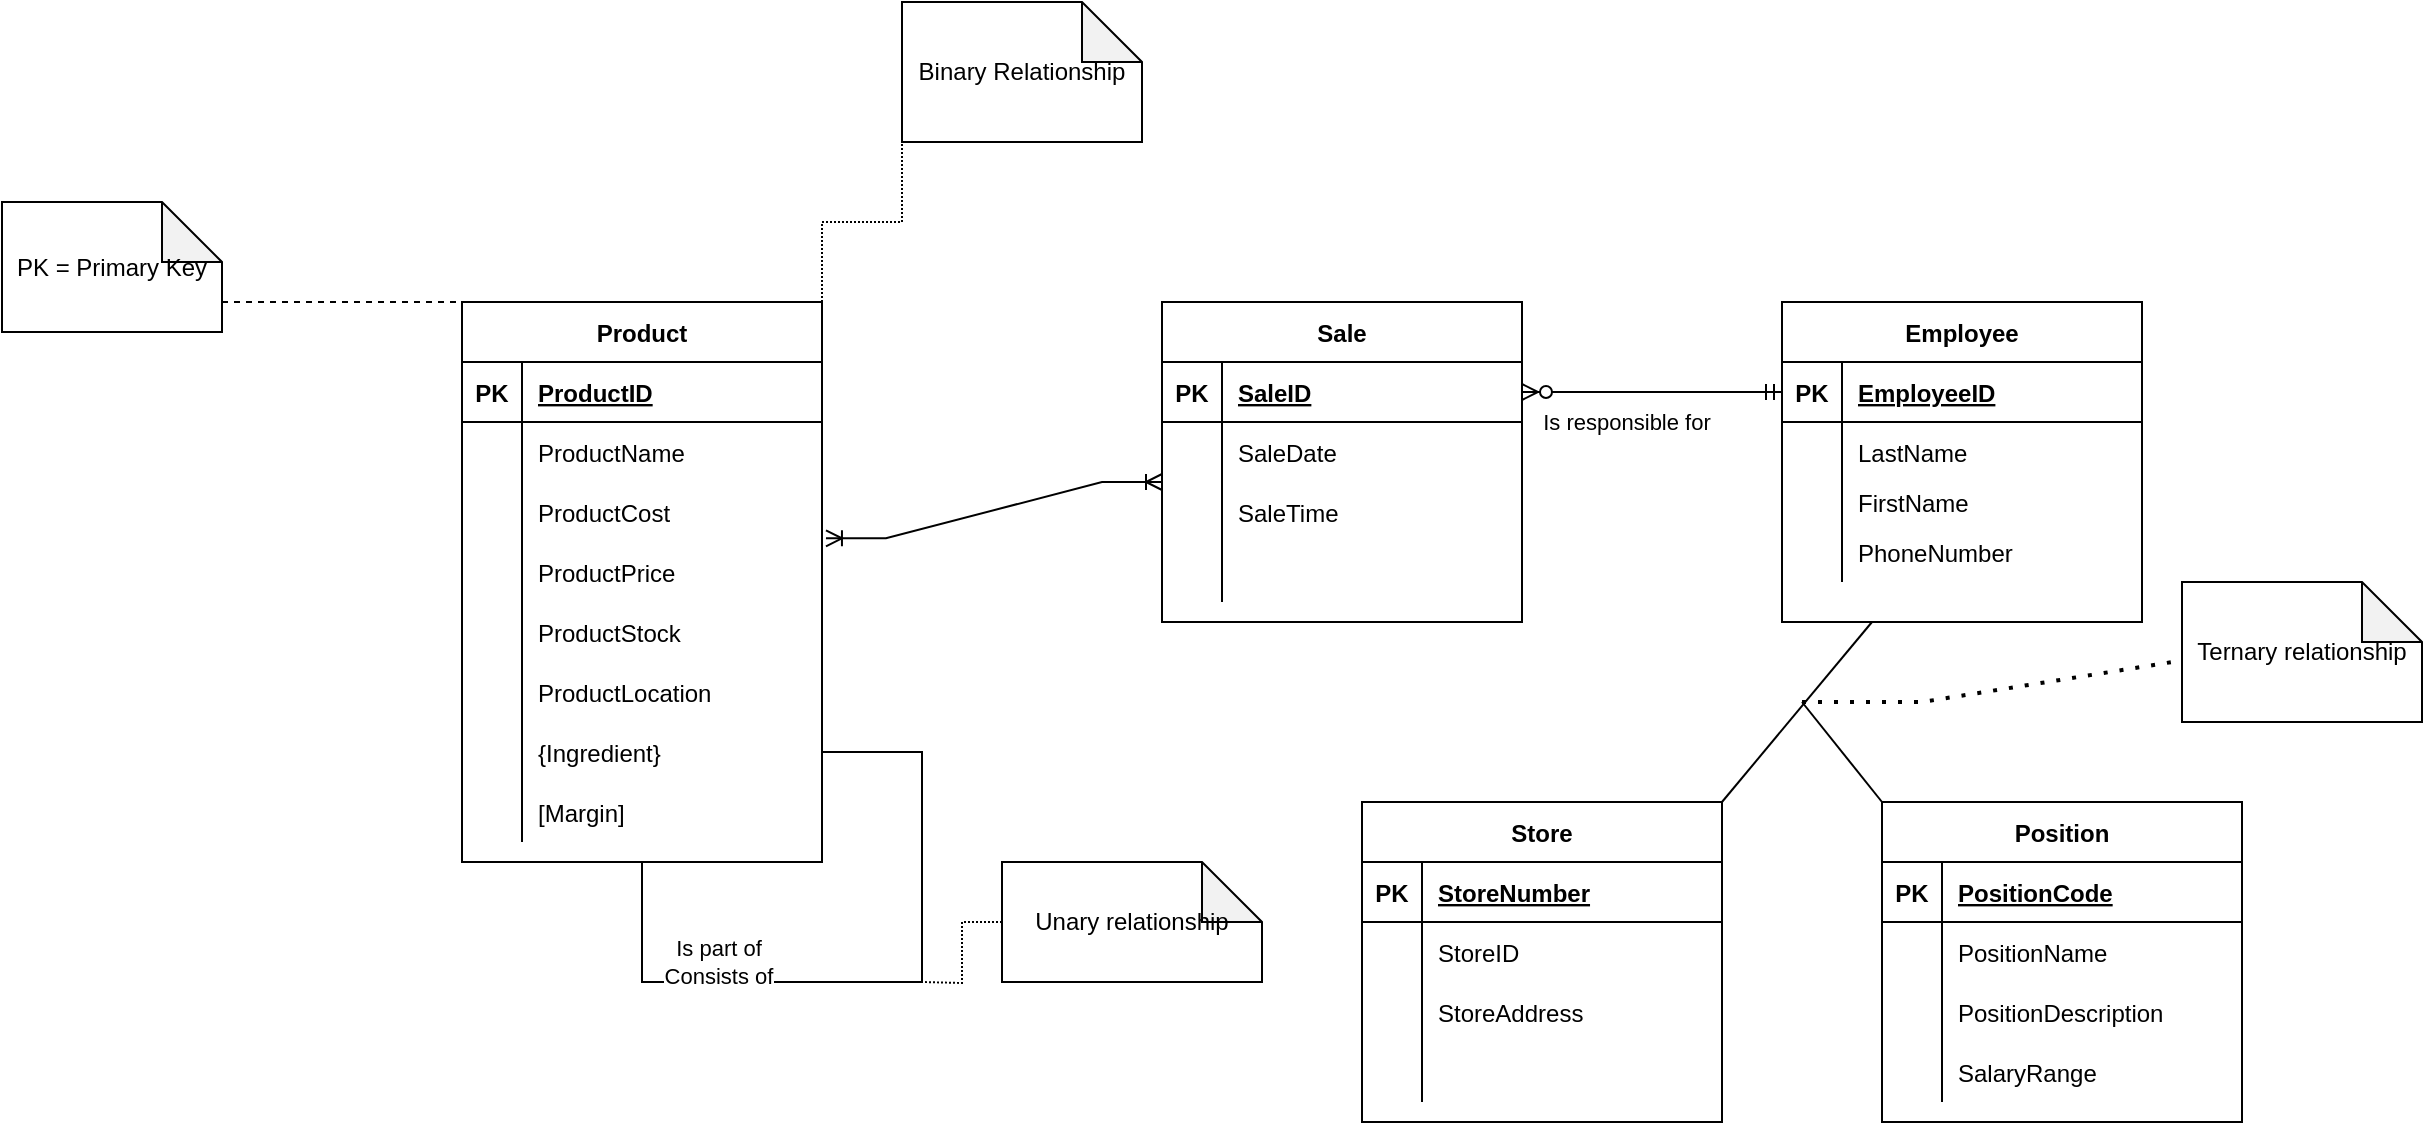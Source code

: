 <mxfile version="20.3.0" type="device"><diagram id="j9cDPjWxaXKabFxYfi6q" name="Page-1"><mxGraphModel dx="1718" dy="1021" grid="1" gridSize="10" guides="1" tooltips="1" connect="1" arrows="1" fold="1" page="1" pageScale="1" pageWidth="1100" pageHeight="850" math="0" shadow="0"><root><mxCell id="0"/><mxCell id="1" parent="0"/><mxCell id="HuI3lEC-vNSJNh6VsEPs-67" style="edgeStyle=orthogonalEdgeStyle;rounded=0;orthogonalLoop=1;jettySize=auto;html=1;exitX=1;exitY=0;exitDx=0;exitDy=0;entryX=0;entryY=1;entryDx=0;entryDy=0;entryPerimeter=0;dashed=1;dashPattern=1 1;endArrow=none;endFill=0;" edge="1" parent="1" source="gV1JILKFVXzToyGsrbmV-1" target="HuI3lEC-vNSJNh6VsEPs-23"><mxGeometry relative="1" as="geometry"/></mxCell><mxCell id="gV1JILKFVXzToyGsrbmV-1" value="Product" style="shape=table;startSize=30;container=1;collapsible=1;childLayout=tableLayout;fixedRows=1;rowLines=0;fontStyle=1;align=center;resizeLast=1;" parent="1" vertex="1"><mxGeometry x="450" y="240" width="180" height="280" as="geometry"/></mxCell><mxCell id="gV1JILKFVXzToyGsrbmV-2" value="" style="shape=tableRow;horizontal=0;startSize=0;swimlaneHead=0;swimlaneBody=0;fillColor=none;collapsible=0;dropTarget=0;points=[[0,0.5],[1,0.5]];portConstraint=eastwest;top=0;left=0;right=0;bottom=1;" parent="gV1JILKFVXzToyGsrbmV-1" vertex="1"><mxGeometry y="30" width="180" height="30" as="geometry"/></mxCell><mxCell id="gV1JILKFVXzToyGsrbmV-3" value="PK" style="shape=partialRectangle;connectable=0;fillColor=none;top=0;left=0;bottom=0;right=0;fontStyle=1;overflow=hidden;" parent="gV1JILKFVXzToyGsrbmV-2" vertex="1"><mxGeometry width="30" height="30" as="geometry"><mxRectangle width="30" height="30" as="alternateBounds"/></mxGeometry></mxCell><mxCell id="gV1JILKFVXzToyGsrbmV-4" value="ProductID" style="shape=partialRectangle;connectable=0;fillColor=none;top=0;left=0;bottom=0;right=0;align=left;spacingLeft=6;fontStyle=5;overflow=hidden;" parent="gV1JILKFVXzToyGsrbmV-2" vertex="1"><mxGeometry x="30" width="150" height="30" as="geometry"><mxRectangle width="150" height="30" as="alternateBounds"/></mxGeometry></mxCell><mxCell id="gV1JILKFVXzToyGsrbmV-5" value="" style="shape=tableRow;horizontal=0;startSize=0;swimlaneHead=0;swimlaneBody=0;fillColor=none;collapsible=0;dropTarget=0;points=[[0,0.5],[1,0.5]];portConstraint=eastwest;top=0;left=0;right=0;bottom=0;" parent="gV1JILKFVXzToyGsrbmV-1" vertex="1"><mxGeometry y="60" width="180" height="30" as="geometry"/></mxCell><mxCell id="gV1JILKFVXzToyGsrbmV-6" value="" style="shape=partialRectangle;connectable=0;fillColor=none;top=0;left=0;bottom=0;right=0;editable=1;overflow=hidden;" parent="gV1JILKFVXzToyGsrbmV-5" vertex="1"><mxGeometry width="30" height="30" as="geometry"><mxRectangle width="30" height="30" as="alternateBounds"/></mxGeometry></mxCell><mxCell id="gV1JILKFVXzToyGsrbmV-7" value="ProductName" style="shape=partialRectangle;connectable=0;fillColor=none;top=0;left=0;bottom=0;right=0;align=left;spacingLeft=6;overflow=hidden;" parent="gV1JILKFVXzToyGsrbmV-5" vertex="1"><mxGeometry x="30" width="150" height="30" as="geometry"><mxRectangle width="150" height="30" as="alternateBounds"/></mxGeometry></mxCell><mxCell id="gV1JILKFVXzToyGsrbmV-8" value="" style="shape=tableRow;horizontal=0;startSize=0;swimlaneHead=0;swimlaneBody=0;fillColor=none;collapsible=0;dropTarget=0;points=[[0,0.5],[1,0.5]];portConstraint=eastwest;top=0;left=0;right=0;bottom=0;" parent="gV1JILKFVXzToyGsrbmV-1" vertex="1"><mxGeometry y="90" width="180" height="30" as="geometry"/></mxCell><mxCell id="gV1JILKFVXzToyGsrbmV-9" value="" style="shape=partialRectangle;connectable=0;fillColor=none;top=0;left=0;bottom=0;right=0;editable=1;overflow=hidden;" parent="gV1JILKFVXzToyGsrbmV-8" vertex="1"><mxGeometry width="30" height="30" as="geometry"><mxRectangle width="30" height="30" as="alternateBounds"/></mxGeometry></mxCell><mxCell id="gV1JILKFVXzToyGsrbmV-10" value="ProductCost" style="shape=partialRectangle;connectable=0;fillColor=none;top=0;left=0;bottom=0;right=0;align=left;spacingLeft=6;overflow=hidden;" parent="gV1JILKFVXzToyGsrbmV-8" vertex="1"><mxGeometry x="30" width="150" height="30" as="geometry"><mxRectangle width="150" height="30" as="alternateBounds"/></mxGeometry></mxCell><mxCell id="gV1JILKFVXzToyGsrbmV-11" value="" style="shape=tableRow;horizontal=0;startSize=0;swimlaneHead=0;swimlaneBody=0;fillColor=none;collapsible=0;dropTarget=0;points=[[0,0.5],[1,0.5]];portConstraint=eastwest;top=0;left=0;right=0;bottom=0;" parent="gV1JILKFVXzToyGsrbmV-1" vertex="1"><mxGeometry y="120" width="180" height="30" as="geometry"/></mxCell><mxCell id="gV1JILKFVXzToyGsrbmV-12" value="" style="shape=partialRectangle;connectable=0;fillColor=none;top=0;left=0;bottom=0;right=0;editable=1;overflow=hidden;" parent="gV1JILKFVXzToyGsrbmV-11" vertex="1"><mxGeometry width="30" height="30" as="geometry"><mxRectangle width="30" height="30" as="alternateBounds"/></mxGeometry></mxCell><mxCell id="gV1JILKFVXzToyGsrbmV-13" value="ProductPrice" style="shape=partialRectangle;connectable=0;fillColor=none;top=0;left=0;bottom=0;right=0;align=left;spacingLeft=6;overflow=hidden;" parent="gV1JILKFVXzToyGsrbmV-11" vertex="1"><mxGeometry x="30" width="150" height="30" as="geometry"><mxRectangle width="150" height="30" as="alternateBounds"/></mxGeometry></mxCell><mxCell id="gV1JILKFVXzToyGsrbmV-14" style="shape=tableRow;horizontal=0;startSize=0;swimlaneHead=0;swimlaneBody=0;fillColor=none;collapsible=0;dropTarget=0;points=[[0,0.5],[1,0.5]];portConstraint=eastwest;top=0;left=0;right=0;bottom=0;" parent="gV1JILKFVXzToyGsrbmV-1" vertex="1"><mxGeometry y="150" width="180" height="30" as="geometry"/></mxCell><mxCell id="gV1JILKFVXzToyGsrbmV-15" style="shape=partialRectangle;connectable=0;fillColor=none;top=0;left=0;bottom=0;right=0;editable=1;overflow=hidden;" parent="gV1JILKFVXzToyGsrbmV-14" vertex="1"><mxGeometry width="30" height="30" as="geometry"><mxRectangle width="30" height="30" as="alternateBounds"/></mxGeometry></mxCell><mxCell id="gV1JILKFVXzToyGsrbmV-16" value="ProductStock" style="shape=partialRectangle;connectable=0;fillColor=none;top=0;left=0;bottom=0;right=0;align=left;spacingLeft=6;overflow=hidden;" parent="gV1JILKFVXzToyGsrbmV-14" vertex="1"><mxGeometry x="30" width="150" height="30" as="geometry"><mxRectangle width="150" height="30" as="alternateBounds"/></mxGeometry></mxCell><mxCell id="gV1JILKFVXzToyGsrbmV-17" style="shape=tableRow;horizontal=0;startSize=0;swimlaneHead=0;swimlaneBody=0;fillColor=none;collapsible=0;dropTarget=0;points=[[0,0.5],[1,0.5]];portConstraint=eastwest;top=0;left=0;right=0;bottom=0;" parent="gV1JILKFVXzToyGsrbmV-1" vertex="1"><mxGeometry y="180" width="180" height="30" as="geometry"/></mxCell><mxCell id="gV1JILKFVXzToyGsrbmV-18" style="shape=partialRectangle;connectable=0;fillColor=none;top=0;left=0;bottom=0;right=0;editable=1;overflow=hidden;" parent="gV1JILKFVXzToyGsrbmV-17" vertex="1"><mxGeometry width="30" height="30" as="geometry"><mxRectangle width="30" height="30" as="alternateBounds"/></mxGeometry></mxCell><mxCell id="gV1JILKFVXzToyGsrbmV-19" value="ProductLocation" style="shape=partialRectangle;connectable=0;fillColor=none;top=0;left=0;bottom=0;right=0;align=left;spacingLeft=6;overflow=hidden;" parent="gV1JILKFVXzToyGsrbmV-17" vertex="1"><mxGeometry x="30" width="150" height="30" as="geometry"><mxRectangle width="150" height="30" as="alternateBounds"/></mxGeometry></mxCell><mxCell id="HuI3lEC-vNSJNh6VsEPs-24" style="edgeStyle=orthogonalEdgeStyle;rounded=0;orthogonalLoop=1;jettySize=auto;html=1;exitX=1;exitY=0.5;exitDx=0;exitDy=0;entryX=0.5;entryY=1;entryDx=0;entryDy=0;endArrow=none;endFill=0;" edge="1" parent="gV1JILKFVXzToyGsrbmV-1" source="HuI3lEC-vNSJNh6VsEPs-3" target="gV1JILKFVXzToyGsrbmV-1"><mxGeometry relative="1" as="geometry"><Array as="points"><mxPoint x="230" y="225"/><mxPoint x="230" y="340"/><mxPoint x="90" y="340"/></Array></mxGeometry></mxCell><mxCell id="HuI3lEC-vNSJNh6VsEPs-25" value="Is part of&lt;br&gt;Consists of" style="edgeLabel;html=1;align=center;verticalAlign=middle;resizable=0;points=[];" vertex="1" connectable="0" parent="HuI3lEC-vNSJNh6VsEPs-24"><mxGeometry x="0.463" y="2" relative="1" as="geometry"><mxPoint y="-12" as="offset"/></mxGeometry></mxCell><mxCell id="HuI3lEC-vNSJNh6VsEPs-3" style="shape=tableRow;horizontal=0;startSize=0;swimlaneHead=0;swimlaneBody=0;fillColor=none;collapsible=0;dropTarget=0;points=[[0,0.5],[1,0.5]];portConstraint=eastwest;top=0;left=0;right=0;bottom=0;" vertex="1" parent="gV1JILKFVXzToyGsrbmV-1"><mxGeometry y="210" width="180" height="30" as="geometry"/></mxCell><mxCell id="HuI3lEC-vNSJNh6VsEPs-4" style="shape=partialRectangle;connectable=0;fillColor=none;top=0;left=0;bottom=0;right=0;editable=1;overflow=hidden;" vertex="1" parent="HuI3lEC-vNSJNh6VsEPs-3"><mxGeometry width="30" height="30" as="geometry"><mxRectangle width="30" height="30" as="alternateBounds"/></mxGeometry></mxCell><mxCell id="HuI3lEC-vNSJNh6VsEPs-5" value="{Ingredient}" style="shape=partialRectangle;connectable=0;fillColor=none;top=0;left=0;bottom=0;right=0;align=left;spacingLeft=6;overflow=hidden;" vertex="1" parent="HuI3lEC-vNSJNh6VsEPs-3"><mxGeometry x="30" width="150" height="30" as="geometry"><mxRectangle width="150" height="30" as="alternateBounds"/></mxGeometry></mxCell><mxCell id="HuI3lEC-vNSJNh6VsEPs-6" style="shape=tableRow;horizontal=0;startSize=0;swimlaneHead=0;swimlaneBody=0;fillColor=none;collapsible=0;dropTarget=0;points=[[0,0.5],[1,0.5]];portConstraint=eastwest;top=0;left=0;right=0;bottom=0;" vertex="1" parent="gV1JILKFVXzToyGsrbmV-1"><mxGeometry y="240" width="180" height="30" as="geometry"/></mxCell><mxCell id="HuI3lEC-vNSJNh6VsEPs-7" style="shape=partialRectangle;connectable=0;fillColor=none;top=0;left=0;bottom=0;right=0;editable=1;overflow=hidden;" vertex="1" parent="HuI3lEC-vNSJNh6VsEPs-6"><mxGeometry width="30" height="30" as="geometry"><mxRectangle width="30" height="30" as="alternateBounds"/></mxGeometry></mxCell><mxCell id="HuI3lEC-vNSJNh6VsEPs-8" value="[Margin]" style="shape=partialRectangle;connectable=0;fillColor=none;top=0;left=0;bottom=0;right=0;align=left;spacingLeft=6;overflow=hidden;" vertex="1" parent="HuI3lEC-vNSJNh6VsEPs-6"><mxGeometry x="30" width="150" height="30" as="geometry"><mxRectangle width="150" height="30" as="alternateBounds"/></mxGeometry></mxCell><mxCell id="HuI3lEC-vNSJNh6VsEPs-1" value="PK = Primary Key" style="shape=note;whiteSpace=wrap;html=1;backgroundOutline=1;darkOpacity=0.05;" vertex="1" parent="1"><mxGeometry x="220" y="190" width="110" height="65" as="geometry"/></mxCell><mxCell id="HuI3lEC-vNSJNh6VsEPs-2" style="edgeStyle=orthogonalEdgeStyle;rounded=0;orthogonalLoop=1;jettySize=auto;html=1;exitX=0;exitY=0.5;exitDx=0;exitDy=0;entryX=0;entryY=0;entryDx=110;entryDy=47.5;entryPerimeter=0;dashed=1;endArrow=none;endFill=0;" edge="1" parent="1" source="gV1JILKFVXzToyGsrbmV-2" target="HuI3lEC-vNSJNh6VsEPs-1"><mxGeometry relative="1" as="geometry"><Array as="points"><mxPoint x="450" y="240"/><mxPoint x="330" y="240"/></Array></mxGeometry></mxCell><mxCell id="HuI3lEC-vNSJNh6VsEPs-9" value="Sale" style="shape=table;startSize=30;container=1;collapsible=1;childLayout=tableLayout;fixedRows=1;rowLines=0;fontStyle=1;align=center;resizeLast=1;" vertex="1" parent="1"><mxGeometry x="800" y="240" width="180" height="160" as="geometry"/></mxCell><mxCell id="HuI3lEC-vNSJNh6VsEPs-10" value="" style="shape=tableRow;horizontal=0;startSize=0;swimlaneHead=0;swimlaneBody=0;fillColor=none;collapsible=0;dropTarget=0;points=[[0,0.5],[1,0.5]];portConstraint=eastwest;top=0;left=0;right=0;bottom=1;" vertex="1" parent="HuI3lEC-vNSJNh6VsEPs-9"><mxGeometry y="30" width="180" height="30" as="geometry"/></mxCell><mxCell id="HuI3lEC-vNSJNh6VsEPs-11" value="PK" style="shape=partialRectangle;connectable=0;fillColor=none;top=0;left=0;bottom=0;right=0;fontStyle=1;overflow=hidden;" vertex="1" parent="HuI3lEC-vNSJNh6VsEPs-10"><mxGeometry width="30" height="30" as="geometry"><mxRectangle width="30" height="30" as="alternateBounds"/></mxGeometry></mxCell><mxCell id="HuI3lEC-vNSJNh6VsEPs-12" value="SaleID" style="shape=partialRectangle;connectable=0;fillColor=none;top=0;left=0;bottom=0;right=0;align=left;spacingLeft=6;fontStyle=5;overflow=hidden;" vertex="1" parent="HuI3lEC-vNSJNh6VsEPs-10"><mxGeometry x="30" width="150" height="30" as="geometry"><mxRectangle width="150" height="30" as="alternateBounds"/></mxGeometry></mxCell><mxCell id="HuI3lEC-vNSJNh6VsEPs-13" value="" style="shape=tableRow;horizontal=0;startSize=0;swimlaneHead=0;swimlaneBody=0;fillColor=none;collapsible=0;dropTarget=0;points=[[0,0.5],[1,0.5]];portConstraint=eastwest;top=0;left=0;right=0;bottom=0;" vertex="1" parent="HuI3lEC-vNSJNh6VsEPs-9"><mxGeometry y="60" width="180" height="30" as="geometry"/></mxCell><mxCell id="HuI3lEC-vNSJNh6VsEPs-14" value="" style="shape=partialRectangle;connectable=0;fillColor=none;top=0;left=0;bottom=0;right=0;editable=1;overflow=hidden;" vertex="1" parent="HuI3lEC-vNSJNh6VsEPs-13"><mxGeometry width="30" height="30" as="geometry"><mxRectangle width="30" height="30" as="alternateBounds"/></mxGeometry></mxCell><mxCell id="HuI3lEC-vNSJNh6VsEPs-15" value="SaleDate" style="shape=partialRectangle;connectable=0;fillColor=none;top=0;left=0;bottom=0;right=0;align=left;spacingLeft=6;overflow=hidden;" vertex="1" parent="HuI3lEC-vNSJNh6VsEPs-13"><mxGeometry x="30" width="150" height="30" as="geometry"><mxRectangle width="150" height="30" as="alternateBounds"/></mxGeometry></mxCell><mxCell id="HuI3lEC-vNSJNh6VsEPs-16" value="" style="shape=tableRow;horizontal=0;startSize=0;swimlaneHead=0;swimlaneBody=0;fillColor=none;collapsible=0;dropTarget=0;points=[[0,0.5],[1,0.5]];portConstraint=eastwest;top=0;left=0;right=0;bottom=0;" vertex="1" parent="HuI3lEC-vNSJNh6VsEPs-9"><mxGeometry y="90" width="180" height="30" as="geometry"/></mxCell><mxCell id="HuI3lEC-vNSJNh6VsEPs-17" value="" style="shape=partialRectangle;connectable=0;fillColor=none;top=0;left=0;bottom=0;right=0;editable=1;overflow=hidden;" vertex="1" parent="HuI3lEC-vNSJNh6VsEPs-16"><mxGeometry width="30" height="30" as="geometry"><mxRectangle width="30" height="30" as="alternateBounds"/></mxGeometry></mxCell><mxCell id="HuI3lEC-vNSJNh6VsEPs-18" value="SaleTime" style="shape=partialRectangle;connectable=0;fillColor=none;top=0;left=0;bottom=0;right=0;align=left;spacingLeft=6;overflow=hidden;" vertex="1" parent="HuI3lEC-vNSJNh6VsEPs-16"><mxGeometry x="30" width="150" height="30" as="geometry"><mxRectangle width="150" height="30" as="alternateBounds"/></mxGeometry></mxCell><mxCell id="HuI3lEC-vNSJNh6VsEPs-19" value="" style="shape=tableRow;horizontal=0;startSize=0;swimlaneHead=0;swimlaneBody=0;fillColor=none;collapsible=0;dropTarget=0;points=[[0,0.5],[1,0.5]];portConstraint=eastwest;top=0;left=0;right=0;bottom=0;" vertex="1" parent="HuI3lEC-vNSJNh6VsEPs-9"><mxGeometry y="120" width="180" height="30" as="geometry"/></mxCell><mxCell id="HuI3lEC-vNSJNh6VsEPs-20" value="" style="shape=partialRectangle;connectable=0;fillColor=none;top=0;left=0;bottom=0;right=0;editable=1;overflow=hidden;" vertex="1" parent="HuI3lEC-vNSJNh6VsEPs-19"><mxGeometry width="30" height="30" as="geometry"><mxRectangle width="30" height="30" as="alternateBounds"/></mxGeometry></mxCell><mxCell id="HuI3lEC-vNSJNh6VsEPs-21" value="" style="shape=partialRectangle;connectable=0;fillColor=none;top=0;left=0;bottom=0;right=0;align=left;spacingLeft=6;overflow=hidden;" vertex="1" parent="HuI3lEC-vNSJNh6VsEPs-19"><mxGeometry x="30" width="150" height="30" as="geometry"><mxRectangle width="150" height="30" as="alternateBounds"/></mxGeometry></mxCell><mxCell id="HuI3lEC-vNSJNh6VsEPs-23" value="Binary Relationship" style="shape=note;whiteSpace=wrap;html=1;backgroundOutline=1;darkOpacity=0.05;" vertex="1" parent="1"><mxGeometry x="670" y="90" width="120" height="70" as="geometry"/></mxCell><mxCell id="HuI3lEC-vNSJNh6VsEPs-27" style="edgeStyle=orthogonalEdgeStyle;rounded=0;orthogonalLoop=1;jettySize=auto;html=1;exitX=0;exitY=0.5;exitDx=0;exitDy=0;exitPerimeter=0;endArrow=none;endFill=0;dashed=1;dashPattern=1 1;" edge="1" parent="1" source="HuI3lEC-vNSJNh6VsEPs-26"><mxGeometry relative="1" as="geometry"><mxPoint x="680" y="580" as="targetPoint"/></mxGeometry></mxCell><mxCell id="HuI3lEC-vNSJNh6VsEPs-26" value="Unary relationship" style="shape=note;whiteSpace=wrap;html=1;backgroundOutline=1;darkOpacity=0.05;" vertex="1" parent="1"><mxGeometry x="720" y="520" width="130" height="60" as="geometry"/></mxCell><mxCell id="HuI3lEC-vNSJNh6VsEPs-28" value="Store" style="shape=table;startSize=30;container=1;collapsible=1;childLayout=tableLayout;fixedRows=1;rowLines=0;fontStyle=1;align=center;resizeLast=1;" vertex="1" parent="1"><mxGeometry x="900" y="490" width="180" height="160" as="geometry"/></mxCell><mxCell id="HuI3lEC-vNSJNh6VsEPs-29" value="" style="shape=tableRow;horizontal=0;startSize=0;swimlaneHead=0;swimlaneBody=0;fillColor=none;collapsible=0;dropTarget=0;points=[[0,0.5],[1,0.5]];portConstraint=eastwest;top=0;left=0;right=0;bottom=1;" vertex="1" parent="HuI3lEC-vNSJNh6VsEPs-28"><mxGeometry y="30" width="180" height="30" as="geometry"/></mxCell><mxCell id="HuI3lEC-vNSJNh6VsEPs-30" value="PK" style="shape=partialRectangle;connectable=0;fillColor=none;top=0;left=0;bottom=0;right=0;fontStyle=1;overflow=hidden;" vertex="1" parent="HuI3lEC-vNSJNh6VsEPs-29"><mxGeometry width="30" height="30" as="geometry"><mxRectangle width="30" height="30" as="alternateBounds"/></mxGeometry></mxCell><mxCell id="HuI3lEC-vNSJNh6VsEPs-31" value="StoreNumber" style="shape=partialRectangle;connectable=0;fillColor=none;top=0;left=0;bottom=0;right=0;align=left;spacingLeft=6;fontStyle=5;overflow=hidden;" vertex="1" parent="HuI3lEC-vNSJNh6VsEPs-29"><mxGeometry x="30" width="150" height="30" as="geometry"><mxRectangle width="150" height="30" as="alternateBounds"/></mxGeometry></mxCell><mxCell id="HuI3lEC-vNSJNh6VsEPs-32" value="" style="shape=tableRow;horizontal=0;startSize=0;swimlaneHead=0;swimlaneBody=0;fillColor=none;collapsible=0;dropTarget=0;points=[[0,0.5],[1,0.5]];portConstraint=eastwest;top=0;left=0;right=0;bottom=0;" vertex="1" parent="HuI3lEC-vNSJNh6VsEPs-28"><mxGeometry y="60" width="180" height="30" as="geometry"/></mxCell><mxCell id="HuI3lEC-vNSJNh6VsEPs-33" value="" style="shape=partialRectangle;connectable=0;fillColor=none;top=0;left=0;bottom=0;right=0;editable=1;overflow=hidden;" vertex="1" parent="HuI3lEC-vNSJNh6VsEPs-32"><mxGeometry width="30" height="30" as="geometry"><mxRectangle width="30" height="30" as="alternateBounds"/></mxGeometry></mxCell><mxCell id="HuI3lEC-vNSJNh6VsEPs-34" value="StoreID" style="shape=partialRectangle;connectable=0;fillColor=none;top=0;left=0;bottom=0;right=0;align=left;spacingLeft=6;overflow=hidden;" vertex="1" parent="HuI3lEC-vNSJNh6VsEPs-32"><mxGeometry x="30" width="150" height="30" as="geometry"><mxRectangle width="150" height="30" as="alternateBounds"/></mxGeometry></mxCell><mxCell id="HuI3lEC-vNSJNh6VsEPs-35" value="" style="shape=tableRow;horizontal=0;startSize=0;swimlaneHead=0;swimlaneBody=0;fillColor=none;collapsible=0;dropTarget=0;points=[[0,0.5],[1,0.5]];portConstraint=eastwest;top=0;left=0;right=0;bottom=0;" vertex="1" parent="HuI3lEC-vNSJNh6VsEPs-28"><mxGeometry y="90" width="180" height="30" as="geometry"/></mxCell><mxCell id="HuI3lEC-vNSJNh6VsEPs-36" value="" style="shape=partialRectangle;connectable=0;fillColor=none;top=0;left=0;bottom=0;right=0;editable=1;overflow=hidden;" vertex="1" parent="HuI3lEC-vNSJNh6VsEPs-35"><mxGeometry width="30" height="30" as="geometry"><mxRectangle width="30" height="30" as="alternateBounds"/></mxGeometry></mxCell><mxCell id="HuI3lEC-vNSJNh6VsEPs-37" value="StoreAddress" style="shape=partialRectangle;connectable=0;fillColor=none;top=0;left=0;bottom=0;right=0;align=left;spacingLeft=6;overflow=hidden;" vertex="1" parent="HuI3lEC-vNSJNh6VsEPs-35"><mxGeometry x="30" width="150" height="30" as="geometry"><mxRectangle width="150" height="30" as="alternateBounds"/></mxGeometry></mxCell><mxCell id="HuI3lEC-vNSJNh6VsEPs-38" value="" style="shape=tableRow;horizontal=0;startSize=0;swimlaneHead=0;swimlaneBody=0;fillColor=none;collapsible=0;dropTarget=0;points=[[0,0.5],[1,0.5]];portConstraint=eastwest;top=0;left=0;right=0;bottom=0;" vertex="1" parent="HuI3lEC-vNSJNh6VsEPs-28"><mxGeometry y="120" width="180" height="30" as="geometry"/></mxCell><mxCell id="HuI3lEC-vNSJNh6VsEPs-39" value="" style="shape=partialRectangle;connectable=0;fillColor=none;top=0;left=0;bottom=0;right=0;editable=1;overflow=hidden;" vertex="1" parent="HuI3lEC-vNSJNh6VsEPs-38"><mxGeometry width="30" height="30" as="geometry"><mxRectangle width="30" height="30" as="alternateBounds"/></mxGeometry></mxCell><mxCell id="HuI3lEC-vNSJNh6VsEPs-40" value="" style="shape=partialRectangle;connectable=0;fillColor=none;top=0;left=0;bottom=0;right=0;align=left;spacingLeft=6;overflow=hidden;" vertex="1" parent="HuI3lEC-vNSJNh6VsEPs-38"><mxGeometry x="30" width="150" height="30" as="geometry"><mxRectangle width="150" height="30" as="alternateBounds"/></mxGeometry></mxCell><mxCell id="HuI3lEC-vNSJNh6VsEPs-41" value="Position" style="shape=table;startSize=30;container=1;collapsible=1;childLayout=tableLayout;fixedRows=1;rowLines=0;fontStyle=1;align=center;resizeLast=1;" vertex="1" parent="1"><mxGeometry x="1160" y="490" width="180" height="160" as="geometry"/></mxCell><mxCell id="HuI3lEC-vNSJNh6VsEPs-42" value="" style="shape=tableRow;horizontal=0;startSize=0;swimlaneHead=0;swimlaneBody=0;fillColor=none;collapsible=0;dropTarget=0;points=[[0,0.5],[1,0.5]];portConstraint=eastwest;top=0;left=0;right=0;bottom=1;" vertex="1" parent="HuI3lEC-vNSJNh6VsEPs-41"><mxGeometry y="30" width="180" height="30" as="geometry"/></mxCell><mxCell id="HuI3lEC-vNSJNh6VsEPs-43" value="PK" style="shape=partialRectangle;connectable=0;fillColor=none;top=0;left=0;bottom=0;right=0;fontStyle=1;overflow=hidden;" vertex="1" parent="HuI3lEC-vNSJNh6VsEPs-42"><mxGeometry width="30" height="30" as="geometry"><mxRectangle width="30" height="30" as="alternateBounds"/></mxGeometry></mxCell><mxCell id="HuI3lEC-vNSJNh6VsEPs-44" value="PositionCode" style="shape=partialRectangle;connectable=0;fillColor=none;top=0;left=0;bottom=0;right=0;align=left;spacingLeft=6;fontStyle=5;overflow=hidden;" vertex="1" parent="HuI3lEC-vNSJNh6VsEPs-42"><mxGeometry x="30" width="150" height="30" as="geometry"><mxRectangle width="150" height="30" as="alternateBounds"/></mxGeometry></mxCell><mxCell id="HuI3lEC-vNSJNh6VsEPs-45" value="" style="shape=tableRow;horizontal=0;startSize=0;swimlaneHead=0;swimlaneBody=0;fillColor=none;collapsible=0;dropTarget=0;points=[[0,0.5],[1,0.5]];portConstraint=eastwest;top=0;left=0;right=0;bottom=0;" vertex="1" parent="HuI3lEC-vNSJNh6VsEPs-41"><mxGeometry y="60" width="180" height="30" as="geometry"/></mxCell><mxCell id="HuI3lEC-vNSJNh6VsEPs-46" value="" style="shape=partialRectangle;connectable=0;fillColor=none;top=0;left=0;bottom=0;right=0;editable=1;overflow=hidden;" vertex="1" parent="HuI3lEC-vNSJNh6VsEPs-45"><mxGeometry width="30" height="30" as="geometry"><mxRectangle width="30" height="30" as="alternateBounds"/></mxGeometry></mxCell><mxCell id="HuI3lEC-vNSJNh6VsEPs-47" value="PositionName" style="shape=partialRectangle;connectable=0;fillColor=none;top=0;left=0;bottom=0;right=0;align=left;spacingLeft=6;overflow=hidden;" vertex="1" parent="HuI3lEC-vNSJNh6VsEPs-45"><mxGeometry x="30" width="150" height="30" as="geometry"><mxRectangle width="150" height="30" as="alternateBounds"/></mxGeometry></mxCell><mxCell id="HuI3lEC-vNSJNh6VsEPs-48" value="" style="shape=tableRow;horizontal=0;startSize=0;swimlaneHead=0;swimlaneBody=0;fillColor=none;collapsible=0;dropTarget=0;points=[[0,0.5],[1,0.5]];portConstraint=eastwest;top=0;left=0;right=0;bottom=0;" vertex="1" parent="HuI3lEC-vNSJNh6VsEPs-41"><mxGeometry y="90" width="180" height="30" as="geometry"/></mxCell><mxCell id="HuI3lEC-vNSJNh6VsEPs-49" value="" style="shape=partialRectangle;connectable=0;fillColor=none;top=0;left=0;bottom=0;right=0;editable=1;overflow=hidden;" vertex="1" parent="HuI3lEC-vNSJNh6VsEPs-48"><mxGeometry width="30" height="30" as="geometry"><mxRectangle width="30" height="30" as="alternateBounds"/></mxGeometry></mxCell><mxCell id="HuI3lEC-vNSJNh6VsEPs-50" value="PositionDescription" style="shape=partialRectangle;connectable=0;fillColor=none;top=0;left=0;bottom=0;right=0;align=left;spacingLeft=6;overflow=hidden;" vertex="1" parent="HuI3lEC-vNSJNh6VsEPs-48"><mxGeometry x="30" width="150" height="30" as="geometry"><mxRectangle width="150" height="30" as="alternateBounds"/></mxGeometry></mxCell><mxCell id="HuI3lEC-vNSJNh6VsEPs-51" value="" style="shape=tableRow;horizontal=0;startSize=0;swimlaneHead=0;swimlaneBody=0;fillColor=none;collapsible=0;dropTarget=0;points=[[0,0.5],[1,0.5]];portConstraint=eastwest;top=0;left=0;right=0;bottom=0;" vertex="1" parent="HuI3lEC-vNSJNh6VsEPs-41"><mxGeometry y="120" width="180" height="30" as="geometry"/></mxCell><mxCell id="HuI3lEC-vNSJNh6VsEPs-52" value="" style="shape=partialRectangle;connectable=0;fillColor=none;top=0;left=0;bottom=0;right=0;editable=1;overflow=hidden;" vertex="1" parent="HuI3lEC-vNSJNh6VsEPs-51"><mxGeometry width="30" height="30" as="geometry"><mxRectangle width="30" height="30" as="alternateBounds"/></mxGeometry></mxCell><mxCell id="HuI3lEC-vNSJNh6VsEPs-53" value="SalaryRange" style="shape=partialRectangle;connectable=0;fillColor=none;top=0;left=0;bottom=0;right=0;align=left;spacingLeft=6;overflow=hidden;" vertex="1" parent="HuI3lEC-vNSJNh6VsEPs-51"><mxGeometry x="30" width="150" height="30" as="geometry"><mxRectangle width="150" height="30" as="alternateBounds"/></mxGeometry></mxCell><mxCell id="HuI3lEC-vNSJNh6VsEPs-54" value="Employee" style="shape=table;startSize=30;container=1;collapsible=1;childLayout=tableLayout;fixedRows=1;rowLines=0;fontStyle=1;align=center;resizeLast=1;" vertex="1" parent="1"><mxGeometry x="1110" y="240" width="180" height="160" as="geometry"/></mxCell><mxCell id="HuI3lEC-vNSJNh6VsEPs-55" value="" style="shape=tableRow;horizontal=0;startSize=0;swimlaneHead=0;swimlaneBody=0;fillColor=none;collapsible=0;dropTarget=0;points=[[0,0.5],[1,0.5]];portConstraint=eastwest;top=0;left=0;right=0;bottom=1;" vertex="1" parent="HuI3lEC-vNSJNh6VsEPs-54"><mxGeometry y="30" width="180" height="30" as="geometry"/></mxCell><mxCell id="HuI3lEC-vNSJNh6VsEPs-56" value="PK" style="shape=partialRectangle;connectable=0;fillColor=none;top=0;left=0;bottom=0;right=0;fontStyle=1;overflow=hidden;" vertex="1" parent="HuI3lEC-vNSJNh6VsEPs-55"><mxGeometry width="30" height="30" as="geometry"><mxRectangle width="30" height="30" as="alternateBounds"/></mxGeometry></mxCell><mxCell id="HuI3lEC-vNSJNh6VsEPs-57" value="EmployeeID" style="shape=partialRectangle;connectable=0;fillColor=none;top=0;left=0;bottom=0;right=0;align=left;spacingLeft=6;fontStyle=5;overflow=hidden;" vertex="1" parent="HuI3lEC-vNSJNh6VsEPs-55"><mxGeometry x="30" width="150" height="30" as="geometry"><mxRectangle width="150" height="30" as="alternateBounds"/></mxGeometry></mxCell><mxCell id="HuI3lEC-vNSJNh6VsEPs-58" value="" style="shape=tableRow;horizontal=0;startSize=0;swimlaneHead=0;swimlaneBody=0;fillColor=none;collapsible=0;dropTarget=0;points=[[0,0.5],[1,0.5]];portConstraint=eastwest;top=0;left=0;right=0;bottom=0;" vertex="1" parent="HuI3lEC-vNSJNh6VsEPs-54"><mxGeometry y="60" width="180" height="30" as="geometry"/></mxCell><mxCell id="HuI3lEC-vNSJNh6VsEPs-59" value="" style="shape=partialRectangle;connectable=0;fillColor=none;top=0;left=0;bottom=0;right=0;editable=1;overflow=hidden;" vertex="1" parent="HuI3lEC-vNSJNh6VsEPs-58"><mxGeometry width="30" height="30" as="geometry"><mxRectangle width="30" height="30" as="alternateBounds"/></mxGeometry></mxCell><mxCell id="HuI3lEC-vNSJNh6VsEPs-60" value="LastName    " style="shape=partialRectangle;connectable=0;fillColor=none;top=0;left=0;bottom=0;right=0;align=left;spacingLeft=6;overflow=hidden;" vertex="1" parent="HuI3lEC-vNSJNh6VsEPs-58"><mxGeometry x="30" width="150" height="30" as="geometry"><mxRectangle width="150" height="30" as="alternateBounds"/></mxGeometry></mxCell><mxCell id="HuI3lEC-vNSJNh6VsEPs-61" value="" style="shape=tableRow;horizontal=0;startSize=0;swimlaneHead=0;swimlaneBody=0;fillColor=none;collapsible=0;dropTarget=0;points=[[0,0.5],[1,0.5]];portConstraint=eastwest;top=0;left=0;right=0;bottom=0;" vertex="1" parent="HuI3lEC-vNSJNh6VsEPs-54"><mxGeometry y="90" width="180" height="20" as="geometry"/></mxCell><mxCell id="HuI3lEC-vNSJNh6VsEPs-62" value="" style="shape=partialRectangle;connectable=0;fillColor=none;top=0;left=0;bottom=0;right=0;editable=1;overflow=hidden;" vertex="1" parent="HuI3lEC-vNSJNh6VsEPs-61"><mxGeometry width="30" height="20" as="geometry"><mxRectangle width="30" height="20" as="alternateBounds"/></mxGeometry></mxCell><mxCell id="HuI3lEC-vNSJNh6VsEPs-63" value="FirstName" style="shape=partialRectangle;connectable=0;fillColor=none;top=0;left=0;bottom=0;right=0;align=left;spacingLeft=6;overflow=hidden;" vertex="1" parent="HuI3lEC-vNSJNh6VsEPs-61"><mxGeometry x="30" width="150" height="20" as="geometry"><mxRectangle width="150" height="20" as="alternateBounds"/></mxGeometry></mxCell><mxCell id="HuI3lEC-vNSJNh6VsEPs-64" value="" style="shape=tableRow;horizontal=0;startSize=0;swimlaneHead=0;swimlaneBody=0;fillColor=none;collapsible=0;dropTarget=0;points=[[0,0.5],[1,0.5]];portConstraint=eastwest;top=0;left=0;right=0;bottom=0;" vertex="1" parent="HuI3lEC-vNSJNh6VsEPs-54"><mxGeometry y="110" width="180" height="30" as="geometry"/></mxCell><mxCell id="HuI3lEC-vNSJNh6VsEPs-65" value="" style="shape=partialRectangle;connectable=0;fillColor=none;top=0;left=0;bottom=0;right=0;editable=1;overflow=hidden;" vertex="1" parent="HuI3lEC-vNSJNh6VsEPs-64"><mxGeometry width="30" height="30" as="geometry"><mxRectangle width="30" height="30" as="alternateBounds"/></mxGeometry></mxCell><mxCell id="HuI3lEC-vNSJNh6VsEPs-66" value="PhoneNumber" style="shape=partialRectangle;connectable=0;fillColor=none;top=0;left=0;bottom=0;right=0;align=left;spacingLeft=6;overflow=hidden;" vertex="1" parent="HuI3lEC-vNSJNh6VsEPs-64"><mxGeometry x="30" width="150" height="30" as="geometry"><mxRectangle width="150" height="30" as="alternateBounds"/></mxGeometry></mxCell><mxCell id="HuI3lEC-vNSJNh6VsEPs-70" value="" style="endArrow=none;html=1;rounded=0;entryX=0.25;entryY=1;entryDx=0;entryDy=0;" edge="1" parent="1" target="HuI3lEC-vNSJNh6VsEPs-54"><mxGeometry width="50" height="50" relative="1" as="geometry"><mxPoint x="1080" y="490" as="sourcePoint"/><mxPoint x="1130" y="440" as="targetPoint"/><Array as="points"/></mxGeometry></mxCell><mxCell id="HuI3lEC-vNSJNh6VsEPs-71" value="" style="endArrow=none;html=1;rounded=0;entryX=0;entryY=0;entryDx=0;entryDy=0;" edge="1" parent="1" target="HuI3lEC-vNSJNh6VsEPs-41"><mxGeometry width="50" height="50" relative="1" as="geometry"><mxPoint x="1120" y="440" as="sourcePoint"/><mxPoint x="1030" y="420" as="targetPoint"/></mxGeometry></mxCell><mxCell id="HuI3lEC-vNSJNh6VsEPs-73" value="" style="endArrow=none;dashed=1;html=1;dashPattern=1 3;strokeWidth=2;rounded=0;entryX=-0.009;entryY=0.563;entryDx=0;entryDy=0;entryPerimeter=0;" edge="1" parent="1" target="HuI3lEC-vNSJNh6VsEPs-75"><mxGeometry width="50" height="50" relative="1" as="geometry"><mxPoint x="1120" y="440" as="sourcePoint"/><mxPoint x="1310" y="420" as="targetPoint"/><Array as="points"><mxPoint x="1180" y="440"/></Array></mxGeometry></mxCell><mxCell id="HuI3lEC-vNSJNh6VsEPs-75" value="Ternary relationship" style="shape=note;whiteSpace=wrap;html=1;backgroundOutline=1;darkOpacity=0.05;" vertex="1" parent="1"><mxGeometry x="1310" y="380" width="120" height="70" as="geometry"/></mxCell><mxCell id="HuI3lEC-vNSJNh6VsEPs-76" value="" style="edgeStyle=entityRelationEdgeStyle;fontSize=12;html=1;endArrow=ERzeroToMany;startArrow=ERmandOne;rounded=0;exitX=0;exitY=0.5;exitDx=0;exitDy=0;entryX=1;entryY=0.5;entryDx=0;entryDy=0;" edge="1" parent="1" source="HuI3lEC-vNSJNh6VsEPs-55" target="HuI3lEC-vNSJNh6VsEPs-10"><mxGeometry width="100" height="100" relative="1" as="geometry"><mxPoint x="870" y="425" as="sourcePoint"/><mxPoint x="970" y="325" as="targetPoint"/></mxGeometry></mxCell><mxCell id="HuI3lEC-vNSJNh6VsEPs-77" value="Is responsible for" style="edgeLabel;html=1;align=center;verticalAlign=middle;resizable=0;points=[];" vertex="1" connectable="0" parent="HuI3lEC-vNSJNh6VsEPs-76"><mxGeometry x="0.2" y="-1" relative="1" as="geometry"><mxPoint y="16" as="offset"/></mxGeometry></mxCell><mxCell id="HuI3lEC-vNSJNh6VsEPs-78" value="" style="edgeStyle=entityRelationEdgeStyle;fontSize=12;html=1;endArrow=ERoneToMany;startArrow=ERoneToMany;rounded=0;entryX=0;entryY=0;entryDx=0;entryDy=0;entryPerimeter=0;exitX=1.011;exitY=0.939;exitDx=0;exitDy=0;exitPerimeter=0;" edge="1" parent="1" source="gV1JILKFVXzToyGsrbmV-8" target="HuI3lEC-vNSJNh6VsEPs-16"><mxGeometry width="100" height="100" relative="1" as="geometry"><mxPoint x="620" y="440" as="sourcePoint"/><mxPoint x="720" y="340" as="targetPoint"/></mxGeometry></mxCell></root></mxGraphModel></diagram></mxfile>